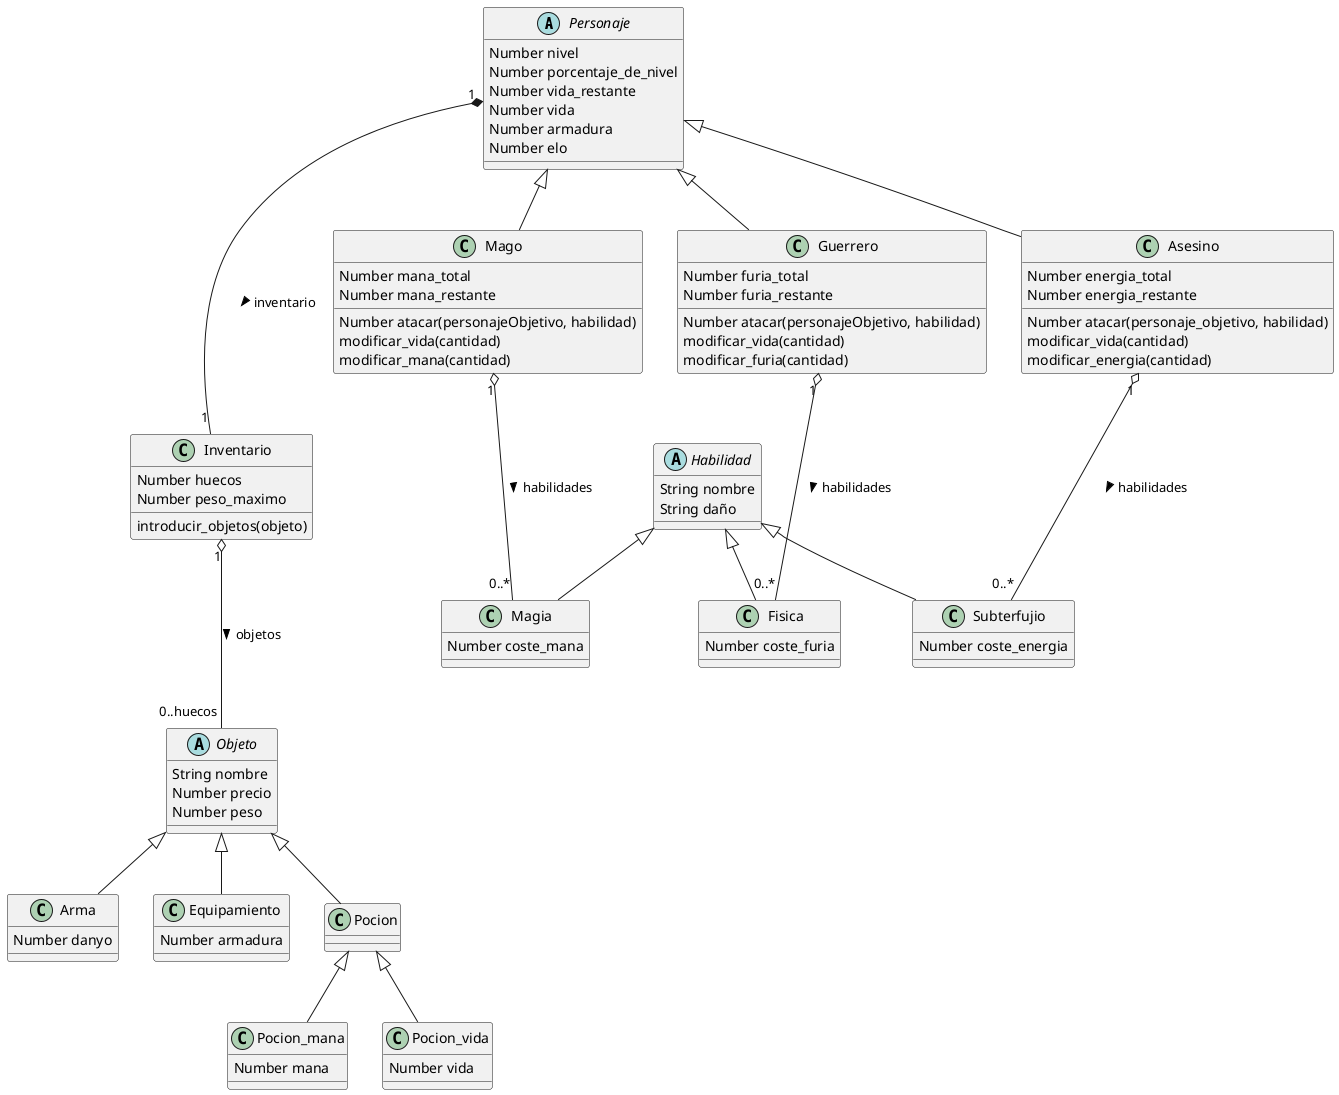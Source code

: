 @startuml DiagramaClases

Personaje "1" *--- "1" Inventario : inventario >
Guerrero "1" o--- "0..*" Fisica: habilidades >
Mago "1" o--- "0..*" Magia: habilidades >
Asesino "1" o--- "0..*" Subterfujio: habilidades >
Inventario "1" o--- "0..huecos" Objeto: objetos >

Personaje <|-- Guerrero
Personaje <|-- Mago
Personaje <|-- Asesino

Habilidad <|-- Fisica
Habilidad <|-- Subterfujio
Habilidad <|-- Magia

Objeto <|-- Arma
Objeto <|-- Equipamiento
Objeto <|-- Pocion

Pocion <|-- Pocion_mana
Pocion <|-- Pocion_vida

abstract Personaje {
    Number nivel
    Number porcentaje_de_nivel
    Number vida_restante
    Number vida
    Number armadura
    Number elo
}
class Guerrero{
    Number furia_total
    Number furia_restante
    Number atacar(personajeObjetivo, habilidad)
    modificar_vida(cantidad)
    modificar_furia(cantidad)
}
class Mago{
    Number mana_total
    Number mana_restante
    Number atacar(personajeObjetivo, habilidad)
    modificar_vida(cantidad)
    modificar_mana(cantidad)
}
class Asesino{
    Number energia_total
    Number energia_restante
    Number atacar(personaje_objetivo, habilidad)
    modificar_vida(cantidad)
    modificar_energia(cantidad)
}
abstract Objeto{
    String nombre
    Number precio
    Number peso
}
class Inventario{
    Number huecos
    Number peso_maximo
    introducir_objetos(objeto)
}
class Equipamiento{
    Number armadura
}
class Arma{
    Number danyo
}
class Pocion_mana{
    Number mana
}
class Pocion_vida{
    Number vida
}
abstract Habilidad{
    String nombre
    String daño
}
class Magia{
    Number coste_mana
}
class Fisica{
    Number coste_furia
}
class Subterfujio{
    Number coste_energia
}
@enduml<